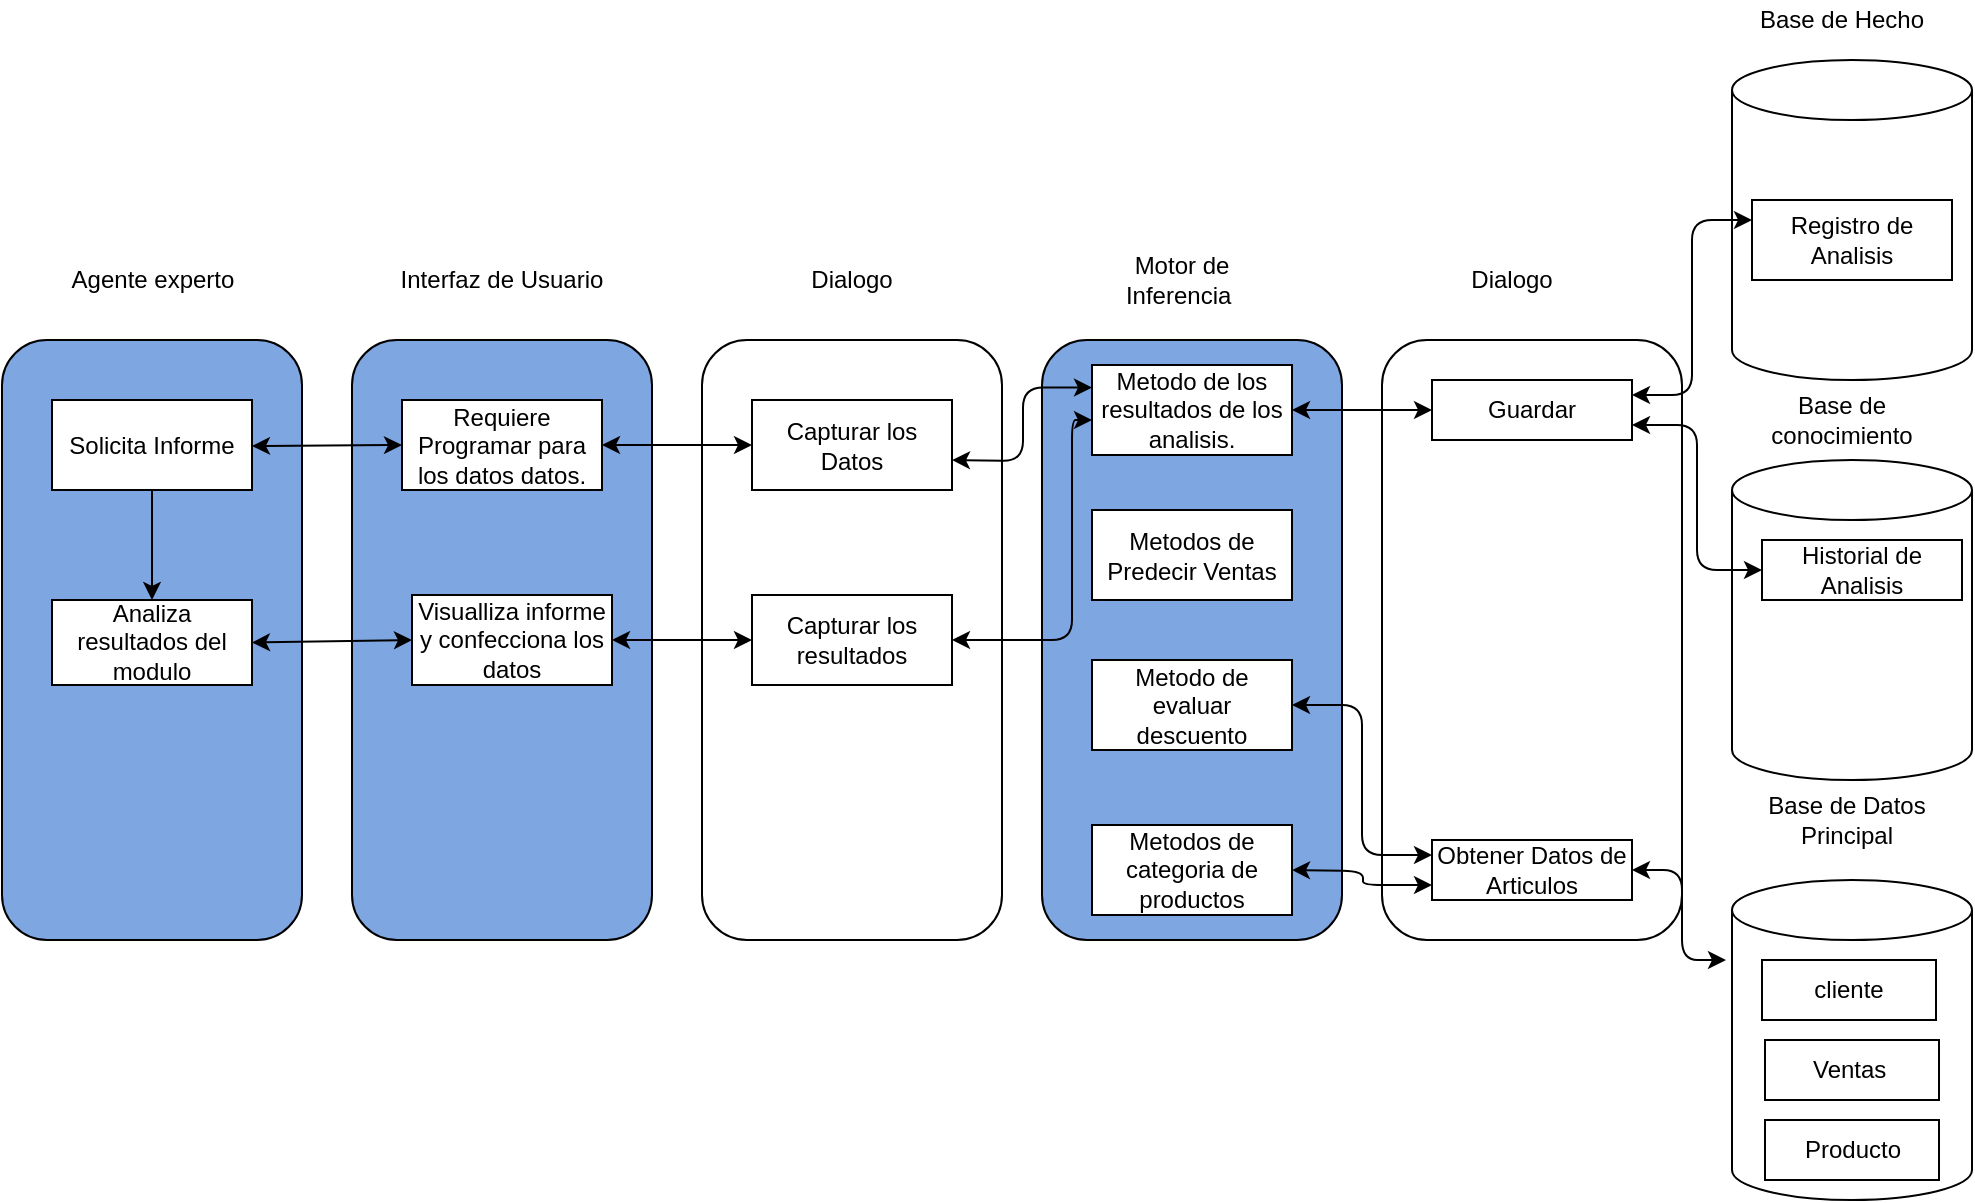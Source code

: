 <mxfile version="15.3.8" type="github">
  <diagram id="9vX4tCrfDb9G4lVlB1nP" name="Page-1">
    <mxGraphModel dx="1958" dy="1560" grid="1" gridSize="10" guides="1" tooltips="1" connect="1" arrows="1" fold="1" page="1" pageScale="1" pageWidth="850" pageHeight="1100" math="0" shadow="0">
      <root>
        <mxCell id="0" />
        <mxCell id="1" parent="0" />
        <mxCell id="EPOQXZZhX6MLrFk2YY44-1" value="" style="shape=cylinder3;whiteSpace=wrap;html=1;boundedLbl=1;backgroundOutline=1;size=15;" vertex="1" parent="1">
          <mxGeometry x="710" y="-20" width="120" height="160" as="geometry" />
        </mxCell>
        <mxCell id="EPOQXZZhX6MLrFk2YY44-4" value="" style="rounded=1;whiteSpace=wrap;html=1;rotation=90;fillColor=#7EA6E0;" vertex="1" parent="1">
          <mxGeometry x="-55" y="195" width="300" height="150" as="geometry" />
        </mxCell>
        <mxCell id="EPOQXZZhX6MLrFk2YY44-5" value="" style="rounded=1;whiteSpace=wrap;html=1;rotation=90;" vertex="1" parent="1">
          <mxGeometry x="460" y="195" width="300" height="150" as="geometry" />
        </mxCell>
        <mxCell id="EPOQXZZhX6MLrFk2YY44-6" value="" style="rounded=1;whiteSpace=wrap;html=1;rotation=90;fillColor=#7EA6E0;" vertex="1" parent="1">
          <mxGeometry x="290" y="195" width="300" height="150" as="geometry" />
        </mxCell>
        <mxCell id="EPOQXZZhX6MLrFk2YY44-7" value="" style="rounded=1;whiteSpace=wrap;html=1;rotation=90;" vertex="1" parent="1">
          <mxGeometry x="120" y="195" width="300" height="150" as="geometry" />
        </mxCell>
        <mxCell id="EPOQXZZhX6MLrFk2YY44-8" value="" style="rounded=1;whiteSpace=wrap;html=1;rotation=90;fillColor=#7EA6E0;" vertex="1" parent="1">
          <mxGeometry x="-230" y="195" width="300" height="150" as="geometry" />
        </mxCell>
        <mxCell id="EPOQXZZhX6MLrFk2YY44-9" value="Agente experto&lt;br&gt;" style="text;html=1;strokeColor=none;fillColor=none;align=center;verticalAlign=middle;whiteSpace=wrap;rounded=0;" vertex="1" parent="1">
          <mxGeometry x="-122.5" y="70" width="85" height="40" as="geometry" />
        </mxCell>
        <mxCell id="EPOQXZZhX6MLrFk2YY44-11" value="Interfaz de Usuario" style="text;html=1;strokeColor=none;fillColor=none;align=center;verticalAlign=middle;whiteSpace=wrap;rounded=0;" vertex="1" parent="1">
          <mxGeometry x="40" y="70" width="110" height="40" as="geometry" />
        </mxCell>
        <mxCell id="EPOQXZZhX6MLrFk2YY44-12" value="Dialogo" style="text;html=1;strokeColor=none;fillColor=none;align=center;verticalAlign=middle;whiteSpace=wrap;rounded=0;" vertex="1" parent="1">
          <mxGeometry x="250" y="80" width="40" height="20" as="geometry" />
        </mxCell>
        <mxCell id="EPOQXZZhX6MLrFk2YY44-13" value="Motor de Inferencia&amp;nbsp;" style="text;html=1;strokeColor=none;fillColor=none;align=center;verticalAlign=middle;whiteSpace=wrap;rounded=0;" vertex="1" parent="1">
          <mxGeometry x="400" y="80" width="70" height="20" as="geometry" />
        </mxCell>
        <mxCell id="EPOQXZZhX6MLrFk2YY44-14" value="Dialogo" style="text;html=1;strokeColor=none;fillColor=none;align=center;verticalAlign=middle;whiteSpace=wrap;rounded=0;" vertex="1" parent="1">
          <mxGeometry x="580" y="80" width="40" height="20" as="geometry" />
        </mxCell>
        <mxCell id="EPOQXZZhX6MLrFk2YY44-15" value="Base de Hecho" style="text;html=1;strokeColor=none;fillColor=none;align=center;verticalAlign=middle;whiteSpace=wrap;rounded=0;" vertex="1" parent="1">
          <mxGeometry x="720" y="-50" width="90" height="20" as="geometry" />
        </mxCell>
        <mxCell id="EPOQXZZhX6MLrFk2YY44-17" value="" style="shape=cylinder3;whiteSpace=wrap;html=1;boundedLbl=1;backgroundOutline=1;size=15;" vertex="1" parent="1">
          <mxGeometry x="710" y="180" width="120" height="160" as="geometry" />
        </mxCell>
        <mxCell id="EPOQXZZhX6MLrFk2YY44-18" value="Base de conocimiento" style="text;html=1;strokeColor=none;fillColor=none;align=center;verticalAlign=middle;whiteSpace=wrap;rounded=0;" vertex="1" parent="1">
          <mxGeometry x="725" y="150" width="80" height="20" as="geometry" />
        </mxCell>
        <mxCell id="EPOQXZZhX6MLrFk2YY44-19" value="" style="shape=cylinder3;whiteSpace=wrap;html=1;boundedLbl=1;backgroundOutline=1;size=15;" vertex="1" parent="1">
          <mxGeometry x="710" y="390" width="120" height="160" as="geometry" />
        </mxCell>
        <mxCell id="EPOQXZZhX6MLrFk2YY44-20" value="Base de Datos Principal" style="text;html=1;strokeColor=none;fillColor=none;align=center;verticalAlign=middle;whiteSpace=wrap;rounded=0;" vertex="1" parent="1">
          <mxGeometry x="710" y="350" width="115" height="20" as="geometry" />
        </mxCell>
        <mxCell id="EPOQXZZhX6MLrFk2YY44-21" value="Registro de Analisis" style="rounded=0;whiteSpace=wrap;html=1;" vertex="1" parent="1">
          <mxGeometry x="720" y="50" width="100" height="40" as="geometry" />
        </mxCell>
        <mxCell id="EPOQXZZhX6MLrFk2YY44-22" value="Ventas&amp;nbsp;" style="rounded=0;whiteSpace=wrap;html=1;" vertex="1" parent="1">
          <mxGeometry x="726.5" y="470" width="87" height="30" as="geometry" />
        </mxCell>
        <mxCell id="EPOQXZZhX6MLrFk2YY44-23" value="Producto" style="rounded=0;whiteSpace=wrap;html=1;" vertex="1" parent="1">
          <mxGeometry x="726.5" y="510" width="87" height="30" as="geometry" />
        </mxCell>
        <mxCell id="EPOQXZZhX6MLrFk2YY44-24" value="cliente" style="rounded=0;whiteSpace=wrap;html=1;" vertex="1" parent="1">
          <mxGeometry x="725" y="430" width="87" height="30" as="geometry" />
        </mxCell>
        <mxCell id="EPOQXZZhX6MLrFk2YY44-26" value="Guardar" style="rounded=0;whiteSpace=wrap;html=1;" vertex="1" parent="1">
          <mxGeometry x="560" y="140" width="100" height="30" as="geometry" />
        </mxCell>
        <mxCell id="EPOQXZZhX6MLrFk2YY44-27" value="Obtener Datos de Articulos" style="rounded=0;whiteSpace=wrap;html=1;" vertex="1" parent="1">
          <mxGeometry x="560" y="370" width="100" height="30" as="geometry" />
        </mxCell>
        <mxCell id="EPOQXZZhX6MLrFk2YY44-29" value="Historial de Analisis" style="rounded=0;whiteSpace=wrap;html=1;" vertex="1" parent="1">
          <mxGeometry x="725" y="220" width="100" height="30" as="geometry" />
        </mxCell>
        <mxCell id="EPOQXZZhX6MLrFk2YY44-31" value="" style="endArrow=classic;startArrow=classic;html=1;entryX=0;entryY=0.25;entryDx=0;entryDy=0;exitX=1;exitY=0.25;exitDx=0;exitDy=0;edgeStyle=orthogonalEdgeStyle;" edge="1" parent="1" source="EPOQXZZhX6MLrFk2YY44-26" target="EPOQXZZhX6MLrFk2YY44-21">
          <mxGeometry width="50" height="50" relative="1" as="geometry">
            <mxPoint x="650" y="100" as="sourcePoint" />
            <mxPoint x="700" y="50" as="targetPoint" />
            <Array as="points">
              <mxPoint x="690" y="148" />
              <mxPoint x="690" y="60" />
            </Array>
          </mxGeometry>
        </mxCell>
        <mxCell id="EPOQXZZhX6MLrFk2YY44-32" value="" style="endArrow=classic;startArrow=classic;html=1;entryX=0;entryY=0.5;entryDx=0;entryDy=0;edgeStyle=orthogonalEdgeStyle;exitX=1;exitY=0.75;exitDx=0;exitDy=0;" edge="1" parent="1" source="EPOQXZZhX6MLrFk2YY44-26" target="EPOQXZZhX6MLrFk2YY44-29">
          <mxGeometry width="50" height="50" relative="1" as="geometry">
            <mxPoint x="670" y="170" as="sourcePoint" />
            <mxPoint x="710" y="160" as="targetPoint" />
          </mxGeometry>
        </mxCell>
        <mxCell id="EPOQXZZhX6MLrFk2YY44-33" value="" style="endArrow=classic;startArrow=classic;html=1;exitX=-0.025;exitY=0.25;exitDx=0;exitDy=0;exitPerimeter=0;edgeStyle=orthogonalEdgeStyle;" edge="1" parent="1" source="EPOQXZZhX6MLrFk2YY44-19" target="EPOQXZZhX6MLrFk2YY44-27">
          <mxGeometry width="50" height="50" relative="1" as="geometry">
            <mxPoint x="600" y="550" as="sourcePoint" />
            <mxPoint x="650" y="500" as="targetPoint" />
          </mxGeometry>
        </mxCell>
        <mxCell id="EPOQXZZhX6MLrFk2YY44-35" value="Metodo de los resultados de los analisis." style="rounded=0;whiteSpace=wrap;html=1;" vertex="1" parent="1">
          <mxGeometry x="390" y="132.5" width="100" height="45" as="geometry" />
        </mxCell>
        <mxCell id="EPOQXZZhX6MLrFk2YY44-37" value="Metodos de Predecir Ventas" style="rounded=0;whiteSpace=wrap;html=1;" vertex="1" parent="1">
          <mxGeometry x="390" y="205" width="100" height="45" as="geometry" />
        </mxCell>
        <mxCell id="EPOQXZZhX6MLrFk2YY44-39" value="Metodos de categoria de productos" style="rounded=0;whiteSpace=wrap;html=1;" vertex="1" parent="1">
          <mxGeometry x="390" y="362.5" width="100" height="45" as="geometry" />
        </mxCell>
        <mxCell id="EPOQXZZhX6MLrFk2YY44-41" value="Metodo de evaluar descuento" style="rounded=0;whiteSpace=wrap;html=1;" vertex="1" parent="1">
          <mxGeometry x="390" y="280" width="100" height="45" as="geometry" />
        </mxCell>
        <mxCell id="EPOQXZZhX6MLrFk2YY44-42" value="" style="endArrow=classic;startArrow=classic;html=1;exitX=1;exitY=0.5;exitDx=0;exitDy=0;entryX=0;entryY=0.5;entryDx=0;entryDy=0;edgeStyle=orthogonalEdgeStyle;" edge="1" parent="1" source="EPOQXZZhX6MLrFk2YY44-35" target="EPOQXZZhX6MLrFk2YY44-26">
          <mxGeometry width="50" height="50" relative="1" as="geometry">
            <mxPoint x="500" y="170" as="sourcePoint" />
            <mxPoint x="550" y="120" as="targetPoint" />
          </mxGeometry>
        </mxCell>
        <mxCell id="EPOQXZZhX6MLrFk2YY44-43" value="" style="endArrow=classic;startArrow=classic;html=1;entryX=0;entryY=0.75;entryDx=0;entryDy=0;edgeStyle=orthogonalEdgeStyle;" edge="1" parent="1" target="EPOQXZZhX6MLrFk2YY44-27">
          <mxGeometry width="50" height="50" relative="1" as="geometry">
            <mxPoint x="490" y="385" as="sourcePoint" />
            <mxPoint x="550" y="310" as="targetPoint" />
          </mxGeometry>
        </mxCell>
        <mxCell id="EPOQXZZhX6MLrFk2YY44-45" value="" style="endArrow=classic;startArrow=classic;html=1;exitX=1;exitY=0.5;exitDx=0;exitDy=0;entryX=0;entryY=0.25;entryDx=0;entryDy=0;edgeStyle=orthogonalEdgeStyle;" edge="1" parent="1" source="EPOQXZZhX6MLrFk2YY44-41" target="EPOQXZZhX6MLrFk2YY44-27">
          <mxGeometry width="50" height="50" relative="1" as="geometry">
            <mxPoint x="510" y="360" as="sourcePoint" />
            <mxPoint x="560" y="310" as="targetPoint" />
          </mxGeometry>
        </mxCell>
        <mxCell id="EPOQXZZhX6MLrFk2YY44-46" value="Capturar los Datos" style="rounded=0;whiteSpace=wrap;html=1;" vertex="1" parent="1">
          <mxGeometry x="220" y="150" width="100" height="45" as="geometry" />
        </mxCell>
        <mxCell id="EPOQXZZhX6MLrFk2YY44-47" value="Capturar los resultados" style="rounded=0;whiteSpace=wrap;html=1;" vertex="1" parent="1">
          <mxGeometry x="220" y="247.5" width="100" height="45" as="geometry" />
        </mxCell>
        <mxCell id="EPOQXZZhX6MLrFk2YY44-48" value="" style="endArrow=classic;startArrow=classic;html=1;edgeStyle=orthogonalEdgeStyle;" edge="1" parent="1">
          <mxGeometry width="50" height="50" relative="1" as="geometry">
            <mxPoint x="320" y="270" as="sourcePoint" />
            <mxPoint x="390" y="160" as="targetPoint" />
            <Array as="points">
              <mxPoint x="380" y="270" />
              <mxPoint x="380" y="160" />
              <mxPoint x="390" y="160" />
            </Array>
          </mxGeometry>
        </mxCell>
        <mxCell id="EPOQXZZhX6MLrFk2YY44-49" value="" style="endArrow=classic;startArrow=classic;html=1;entryX=0;entryY=0.25;entryDx=0;entryDy=0;edgeStyle=orthogonalEdgeStyle;" edge="1" parent="1" target="EPOQXZZhX6MLrFk2YY44-35">
          <mxGeometry width="50" height="50" relative="1" as="geometry">
            <mxPoint x="320" y="180" as="sourcePoint" />
            <mxPoint x="380" y="150" as="targetPoint" />
          </mxGeometry>
        </mxCell>
        <mxCell id="EPOQXZZhX6MLrFk2YY44-50" value="Visualliza informe y confecciona los datos" style="rounded=0;whiteSpace=wrap;html=1;fillColor=#FFFFFF;" vertex="1" parent="1">
          <mxGeometry x="50" y="247.5" width="100" height="45" as="geometry" />
        </mxCell>
        <mxCell id="EPOQXZZhX6MLrFk2YY44-51" value="Requiere Programar para los datos datos." style="rounded=0;whiteSpace=wrap;html=1;fillColor=#FFFFFF;" vertex="1" parent="1">
          <mxGeometry x="45" y="150" width="100" height="45" as="geometry" />
        </mxCell>
        <mxCell id="EPOQXZZhX6MLrFk2YY44-52" value="" style="endArrow=classic;startArrow=classic;html=1;entryX=0;entryY=0.5;entryDx=0;entryDy=0;exitX=1;exitY=0.5;exitDx=0;exitDy=0;" edge="1" parent="1" source="EPOQXZZhX6MLrFk2YY44-51" target="EPOQXZZhX6MLrFk2YY44-46">
          <mxGeometry width="50" height="50" relative="1" as="geometry">
            <mxPoint x="160" y="210" as="sourcePoint" />
            <mxPoint x="210" y="160" as="targetPoint" />
          </mxGeometry>
        </mxCell>
        <mxCell id="EPOQXZZhX6MLrFk2YY44-53" value="" style="endArrow=classic;startArrow=classic;html=1;entryX=0;entryY=0.5;entryDx=0;entryDy=0;exitX=1;exitY=0.5;exitDx=0;exitDy=0;" edge="1" parent="1" source="EPOQXZZhX6MLrFk2YY44-50" target="EPOQXZZhX6MLrFk2YY44-47">
          <mxGeometry width="50" height="50" relative="1" as="geometry">
            <mxPoint x="160" y="300" as="sourcePoint" />
            <mxPoint x="210" y="250" as="targetPoint" />
          </mxGeometry>
        </mxCell>
        <mxCell id="EPOQXZZhX6MLrFk2YY44-58" style="edgeStyle=orthogonalEdgeStyle;rounded=0;orthogonalLoop=1;jettySize=auto;html=1;" edge="1" parent="1" source="EPOQXZZhX6MLrFk2YY44-54" target="EPOQXZZhX6MLrFk2YY44-55">
          <mxGeometry relative="1" as="geometry" />
        </mxCell>
        <mxCell id="EPOQXZZhX6MLrFk2YY44-54" value="Solicita Informe" style="rounded=0;whiteSpace=wrap;html=1;fillColor=#FFFFFF;" vertex="1" parent="1">
          <mxGeometry x="-130" y="150" width="100" height="45" as="geometry" />
        </mxCell>
        <mxCell id="EPOQXZZhX6MLrFk2YY44-55" value="Analiza resultados del modulo" style="rounded=0;whiteSpace=wrap;html=1;fillColor=#FFFFFF;" vertex="1" parent="1">
          <mxGeometry x="-130" y="250" width="100" height="42.5" as="geometry" />
        </mxCell>
        <mxCell id="EPOQXZZhX6MLrFk2YY44-62" value="" style="endArrow=classic;startArrow=classic;html=1;entryX=0;entryY=0.5;entryDx=0;entryDy=0;" edge="1" parent="1" target="EPOQXZZhX6MLrFk2YY44-51">
          <mxGeometry width="50" height="50" relative="1" as="geometry">
            <mxPoint x="-30" y="173" as="sourcePoint" />
            <mxPoint x="40" y="170" as="targetPoint" />
          </mxGeometry>
        </mxCell>
        <mxCell id="EPOQXZZhX6MLrFk2YY44-63" value="" style="endArrow=classic;startArrow=classic;html=1;exitX=1;exitY=0.5;exitDx=0;exitDy=0;entryX=0;entryY=0.5;entryDx=0;entryDy=0;" edge="1" parent="1" source="EPOQXZZhX6MLrFk2YY44-55" target="EPOQXZZhX6MLrFk2YY44-50">
          <mxGeometry width="50" height="50" relative="1" as="geometry">
            <mxPoint x="-10" y="300" as="sourcePoint" />
            <mxPoint x="40" y="250" as="targetPoint" />
          </mxGeometry>
        </mxCell>
      </root>
    </mxGraphModel>
  </diagram>
</mxfile>
